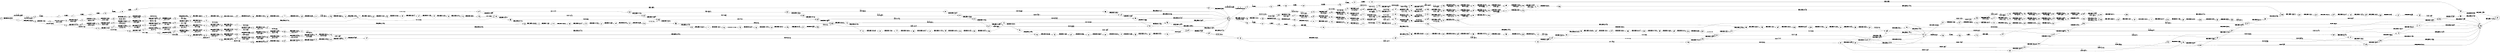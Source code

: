 digraph FST {
rankdir = LR;
size = "22,17";
label = "";
center = 1;
orientation = Portrait;
ranksep = "0.4";
nodesep = "0.25";
0 [label = "0", shape = circle, style = bold, fontsize = 14]
	0 -> 1 [label = "_PHI:_PHI/0.050572", fontsize = 14];
	0 -> 2 [label = "_M:Martian/2.3909", fontsize = 14];
1 [label = "1", shape = circle, style = solid, fontsize = 14]
	1 -> 3 [label = "_EPS:_EPS/0.32615", fontsize = 14];
	1 -> 2 [label = "_M:Martian/2.6541", fontsize = 14];
2 [label = "2", shape = circle, style = solid, fontsize = 14]
	2 -> 4 [label = "_a:_EPS", fontsize = 14];
3 [label = "3", shape = circle, style = solid, fontsize = 14]
	3 -> 5 [label = "_PHI:_PHI/1.1322", fontsize = 14];
	3 -> 6 [label = "_M:_M/0.76003", fontsize = 14];
4 [label = "4", shape = circle, style = solid, fontsize = 14]
	4 -> 7 [label = "_r:_EPS", fontsize = 14];
5 [label = "5", shape = circle, style = solid, fontsize = 14]
	5 -> 8 [label = "_PHI:_PHI/0.20606", fontsize = 14];
	5 -> 6 [label = "_M:_M/1.5984", fontsize = 14];
6 [label = "6", shape = circle, style = solid, fontsize = 14]
	6 -> 9 [label = "_PHI:_PHI/0.72453", fontsize = 14];
	6 -> 10 [label = "_a:_a/0.077061", fontsize = 14];
7 [label = "7", shape = circle, style = solid, fontsize = 14]
	7 -> 11 [label = "_t:_EPS", fontsize = 14];
8 [label = "8", shape = circle, style = solid, fontsize = 14]
	8 -> 12 [label = "_PHI:_PHI/0.26024", fontsize = 14];
	8 -> 9 [label = "_M:_M/1.654", fontsize = 14];
9 [label = "9", shape = circle, style = solid, fontsize = 14]
	9 -> 13 [label = "_PHI:_PHI/0.83252", fontsize = 14];
	9 -> 10 [label = "_a:_a/0.16613", fontsize = 14];
10 [label = "10", shape = circle, style = solid, fontsize = 14]
	10 -> 14 [label = "_PHI:_PHI/1.0069", fontsize = 14];
	10 -> 15 [label = "_r:_r/0.10572", fontsize = 14];
11 [label = "11", shape = circle, style = solid, fontsize = 14]
	11 -> 16 [label = "_i:_EPS", fontsize = 14];
12 [label = "12", shape = circle, style = solid, fontsize = 14]
	12 -> 17 [label = "_PHI:_PHI/0.17575", fontsize = 14];
	12 -> 13 [label = "_M:_M/1.7497", fontsize = 14];
13 [label = "13", shape = circle, style = solid, fontsize = 14]
	13 -> 18 [label = "_PHI:_PHI/0.15809", fontsize = 14];
	13 -> 14 [label = "_a:_a/0.43372", fontsize = 14];
14 [label = "14", shape = circle, style = solid, fontsize = 14]
	14 -> 19 [label = "_PHI:_PHI/0.16995", fontsize = 14];
	14 -> 15 [label = "_r:_r/0.32103", fontsize = 14];
15 [label = "15", shape = circle, style = solid, fontsize = 14]
	15 -> 20 [label = "_PHI:_PHI/1.0069", fontsize = 14];
	15 -> 21 [label = "_t:_t/1.1868", fontsize = 14];
16 [label = "16", shape = circle, style = solid, fontsize = 14]
	16 -> 22 [label = "_a:_EPS", fontsize = 14];
17 [label = "17", shape = circle, style = solid, fontsize = 14]
	17 -> 23 [label = "_PHI:_PHI/0.18031", fontsize = 14];
	17 -> 18 [label = "_M:_M/1.8376", fontsize = 14];
18 [label = "18", shape = circle, style = solid, fontsize = 14]
	18 -> 24 [label = "_PHI:_PHI/0.15863", fontsize = 14];
	18 -> 19 [label = "_a:_a/0.53132", fontsize = 14];
19 [label = "19", shape = circle, style = solid, fontsize = 14]
	19 -> 25 [label = "_PHI:_PHI/0.57519", fontsize = 14];
	19 -> 20 [label = "_r:_r/0.39374", fontsize = 14];
20 [label = "20", shape = circle, style = solid, fontsize = 14]
	20 -> 26 [label = "_PHI:_PHI/0.16995", fontsize = 14];
	20 -> 21 [label = "_t:_t/1.0076", fontsize = 14];
21 [label = "21", shape = circle, style = solid, fontsize = 14]
	21 -> 27 [label = "_PHI:_PHI/0.52945", fontsize = 14];
	21 -> 28 [label = "_i:_i/0.24592", fontsize = 14];
22 [label = "22", shape = circle, style = solid, fontsize = 14]
	22 -> 29 [label = "_n:_EPS", fontsize = 14];
23 [label = "23", shape = circle, style = solid, fontsize = 14]
	23 -> 30 [label = "_PHI:_PHI/0.2048", fontsize = 14];
	23 -> 24 [label = "_M:_M/1.9572", fontsize = 14];
24 [label = "24", shape = circle, style = solid, fontsize = 14]
	24 -> 31 [label = "_PHI:_PHI/0.10756", fontsize = 14];
	24 -> 25 [label = "_a:_a/0.65977", fontsize = 14];
25 [label = "25", shape = circle, style = solid, fontsize = 14]
	25 -> 32 [label = "_PHI:_PHI/0.15863", fontsize = 14];
	25 -> 26 [label = "_r:_r/0.86396", fontsize = 14];
26 [label = "26", shape = circle, style = solid, fontsize = 14]
	26 -> 33 [label = "_PHI:_PHI/0.21407", fontsize = 14];
	26 -> 27 [label = "_t:_t/1.0785", fontsize = 14];
27 [label = "27", shape = circle, style = solid, fontsize = 14]
	27 -> 34 [label = "_PHI:_PHI/0.12588", fontsize = 14];
	27 -> 28 [label = "_i:_i/0.46234", fontsize = 14];
28 [label = "28", shape = circle, style = solid, fontsize = 14]
	28 -> 35 [label = "_PHI:_PHI/0.52945", fontsize = 14];
	28 -> 36 [label = "_a:_a/0.20179", fontsize = 14];
29 [label = "29", shape = circle, style = solid, fontsize = 14]
	29 -> 37 [label = "_EOW:_EPS", fontsize = 14];
30 [label = "30", shape = circle, style = solid, fontsize = 14]
	30 -> 38 [label = "_PHI:_PHI/0.3548", fontsize = 14];
	30 -> 31 [label = "_M:_M/2.1496", fontsize = 14];
31 [label = "31", shape = circle, style = solid, fontsize = 14]
	31 -> 39 [label = "_PHI:_PHI/0.16599", fontsize = 14];
	31 -> 32 [label = "_a:_a/0.77193", fontsize = 14];
32 [label = "32", shape = circle, style = solid, fontsize = 14]
	32 -> 40 [label = "_PHI:_PHI/0.10756", fontsize = 14];
	32 -> 33 [label = "_r:_r/1.1331", fontsize = 14];
33 [label = "33", shape = circle, style = solid, fontsize = 14]
	33 -> 41 [label = "_PHI:_PHI/0.16964", fontsize = 14];
	33 -> 34 [label = "_t:_t/1.1976", fontsize = 14];
34 [label = "34", shape = circle, style = solid, fontsize = 14]
	34 -> 42 [label = "_PHI:_PHI/0.15809", fontsize = 14];
	34 -> 35 [label = "_i:_i/0.54448", fontsize = 14];
35 [label = "35", shape = circle, style = solid, fontsize = 14]
	35 -> 43 [label = "_PHI:_PHI/0.12588", fontsize = 14];
	35 -> 36 [label = "_a:_a/0.37147", fontsize = 14];
36 [label = "36", shape = circle, style = solid, fontsize = 14]
	36 -> 44 [label = "_PHI:_PHI/0.52945", fontsize = 14];
	36 -> 45 [label = "_n:_n/0.17348", fontsize = 14];
37 [label = "37", shape = circle, style = solid, fontsize = 14]
	37 -> 46 [label = "_PHI:_PHI/0.03008", fontsize = 14];
	37 -> 47 [label = "_M:Marsman/2.2659", fontsize = 14];
38 [label = "38", shape = circle, style = solid, fontsize = 14]
	38 -> 39 [label = "_M:_M/2.8186", fontsize = 14];
39 [label = "39", shape = circle, style = solid, fontsize = 14]
	39 -> 48 [label = "_PHI:_PHI/0.21603", fontsize = 14];
	39 -> 40 [label = "_a:_a/1.0079", fontsize = 14];
40 [label = "40", shape = circle, style = solid, fontsize = 14]
	40 -> 49 [label = "_PHI:_PHI/0.16599", fontsize = 14];
	40 -> 41 [label = "_r:_r/1.4063", fontsize = 14];
41 [label = "41", shape = circle, style = solid, fontsize = 14]
	41 -> 50 [label = "_PHI:_PHI/0.14712", fontsize = 14];
	41 -> 42 [label = "_t:_t/1.3268", fontsize = 14];
42 [label = "42", shape = circle, style = solid, fontsize = 14]
	42 -> 51 [label = "_PHI:_PHI/0.15863", fontsize = 14];
	42 -> 43 [label = "_i:_i/0.67681", fontsize = 14];
43 [label = "43", shape = circle, style = solid, fontsize = 14]
	43 -> 52 [label = "_PHI:_PHI/0.15809", fontsize = 14];
	43 -> 44 [label = "_a:_a/0.43372", fontsize = 14];
44 [label = "44", shape = circle, style = solid, fontsize = 14]
	44 -> 53 [label = "_PHI:_PHI/0.12588", fontsize = 14];
	44 -> 45 [label = "_n:_n/0.31531", fontsize = 14];
45 [label = "45", shape = circle, style = solid, fontsize = 14]
	45 -> 54 [label = "_PHI:_PHI/0.52945", fontsize = 14];
46 [label = "46", shape = circle, style = solid, fontsize = 14]
	46 -> 55 [label = "_EPS:_EPS/0.32615", fontsize = 14];
	46 -> 47 [label = "_M:Marsman/2.5722", fontsize = 14];
	46 -> 56 [label = "_M:Mars/2.2763", fontsize = 14];
47 [label = "47", shape = circle, style = solid, fontsize = 14]
	47 -> 57 [label = "_a:_EPS", fontsize = 14];
48 [label = "48", shape = circle, style = solid, fontsize = 14]
	48 -> 58 [label = "_EOC:_EOC/2.0408", fontsize = 14];
	48 -> 49 [label = "_a:_a/1.5518", fontsize = 14];
49 [label = "49", shape = circle, style = solid, fontsize = 14]
	49 -> 59 [label = "_PHI:_PHI/0.56078", fontsize = 14];
	49 -> 50 [label = "_r:_r/2.2188", fontsize = 14];
50 [label = "50", shape = circle, style = solid, fontsize = 14]
	50 -> 60 [label = "_PHI:_PHI/0.18999", fontsize = 14];
	50 -> 51 [label = "_t:_t/1.4779", fontsize = 14];
51 [label = "51", shape = circle, style = solid, fontsize = 14]
	51 -> 61 [label = "_PHI:_PHI/0.10756", fontsize = 14];
	51 -> 52 [label = "_i:_i/0.85873", fontsize = 14];
52 [label = "52", shape = circle, style = solid, fontsize = 14]
	52 -> 62 [label = "_PHI:_PHI/0.15863", fontsize = 14];
	52 -> 53 [label = "_a:_a/0.53132", fontsize = 14];
53 [label = "53", shape = circle, style = solid, fontsize = 14]
	53 -> 63 [label = "_PHI:_PHI/0.15809", fontsize = 14];
	53 -> 54 [label = "_n:_n/0.36631", fontsize = 14];
54 [label = "54", shape = circle, style = solid, fontsize = 14]
	54 -> 64 [label = "_PHI:_PHI/0.12588", fontsize = 14];
55 [label = "55", shape = circle, style = solid, fontsize = 14]
	55 -> 65 [label = "_PHI:_PHI/1.1322", fontsize = 14];
	55 -> 66 [label = "_M:_M/0.76003", fontsize = 14];
56 [label = "56", shape = circle, style = solid, fontsize = 14]
	56 -> 67 [label = "_a:_EPS", fontsize = 14];
57 [label = "57", shape = circle, style = solid, fontsize = 14]
	57 -> 68 [label = "_r:_EPS", fontsize = 14];
58 [label = "58", shape = circle, style = solid, fontsize = 14]
	58 -> 69 [label = "_EPS:_EPS/0.32615", fontsize = 14];
59 [label = "59", shape = circle, style = solid, fontsize = 14]
	59 -> 70 [label = "_EOC:_EOC/2.0408", fontsize = 14];
	59 -> 60 [label = "_r:_r/2.8186", fontsize = 14];
60 [label = "60", shape = circle, style = solid, fontsize = 14]
	60 -> 71 [label = "_PHI:_PHI/0.29211", fontsize = 14];
	60 -> 61 [label = "_t:_t/1.7648", fontsize = 14];
61 [label = "61", shape = circle, style = solid, fontsize = 14]
	61 -> 72 [label = "_PHI:_PHI/0.16599", fontsize = 14];
	61 -> 62 [label = "_i:_i/1.0265", fontsize = 14];
62 [label = "62", shape = circle, style = solid, fontsize = 14]
	62 -> 73 [label = "_PHI:_PHI/0.10756", fontsize = 14];
	62 -> 63 [label = "_a:_a/0.65977", fontsize = 14];
63 [label = "63", shape = circle, style = solid, fontsize = 14]
	63 -> 74 [label = "_PHI:_PHI/0.15863", fontsize = 14];
	63 -> 64 [label = "_n:_n/0.44511", fontsize = 14];
64 [label = "64", shape = circle, style = solid, fontsize = 14]
	64 -> 75 [label = "_PHI:_PHI/0.15809", fontsize = 14];
65 [label = "65", shape = circle, style = solid, fontsize = 14]
	65 -> 76 [label = "_PHI:_PHI/0.20606", fontsize = 14];
	65 -> 66 [label = "_M:_M/1.5984", fontsize = 14];
66 [label = "66", shape = circle, style = solid, fontsize = 14]
	66 -> 77 [label = "_PHI:_PHI/0.72453", fontsize = 14];
	66 -> 78 [label = "_a:_a/0.077061", fontsize = 14];
67 [label = "67", shape = circle, style = solid, fontsize = 14]
	67 -> 79 [label = "_r:_EPS", fontsize = 14];
68 [label = "68", shape = circle, style = solid, fontsize = 14]
	68 -> 80 [label = "_s:_EPS", fontsize = 14];
69 [label = "69", shape = circle, style = solid, fontsize = 14]
	69 -> 81 [label = "_PHI:_PHI/1.1322", fontsize = 14];
70 [label = "70", shape = circle, style = solid, fontsize = 14]
	70 -> 82 [label = "_EPS:_EPS/0.32615", fontsize = 14];
71 [label = "71", shape = circle, style = solid, fontsize = 14]
	71 -> 83 [label = "_EOC:_EOC/2.0408", fontsize = 14];
	71 -> 72 [label = "_t:_t/2.8186", fontsize = 14];
72 [label = "72", shape = circle, style = solid, fontsize = 14]
	72 -> 84 [label = "_PHI:_PHI/0.21603", fontsize = 14];
	72 -> 73 [label = "_i:_i/1.4172", fontsize = 14];
73 [label = "73", shape = circle, style = solid, fontsize = 14]
	73 -> 85 [label = "_PHI:_PHI/0.16599", fontsize = 14];
	73 -> 74 [label = "_a:_a/0.77193", fontsize = 14];
74 [label = "74", shape = circle, style = solid, fontsize = 14]
	74 -> 86 [label = "_PHI:_PHI/0.10756", fontsize = 14];
	74 -> 75 [label = "_n:_n/0.54645", fontsize = 14];
75 [label = "75", shape = circle, style = solid, fontsize = 14]
	75 -> 87 [label = "_PHI:_PHI/0.15863", fontsize = 14];
76 [label = "76", shape = circle, style = solid, fontsize = 14]
	76 -> 88 [label = "_PHI:_PHI/0.26024", fontsize = 14];
	76 -> 77 [label = "_M:_M/1.654", fontsize = 14];
77 [label = "77", shape = circle, style = solid, fontsize = 14]
	77 -> 89 [label = "_PHI:_PHI/0.83252", fontsize = 14];
	77 -> 78 [label = "_a:_a/0.16613", fontsize = 14];
78 [label = "78", shape = circle, style = solid, fontsize = 14]
	78 -> 90 [label = "_PHI:_PHI/1.0069", fontsize = 14];
	78 -> 91 [label = "_r:_r/0.10572", fontsize = 14];
79 [label = "79", shape = circle, style = solid, fontsize = 14]
	79 -> 92 [label = "_s:_EPS", fontsize = 14];
80 [label = "80", shape = circle, style = solid, fontsize = 14]
	80 -> 93 [label = "_m:_EPS", fontsize = 14];
81 [label = "81", shape = circle, style = solid, fontsize = 14]
	81 -> 94 [label = "_PHI:_PHI/0.20606", fontsize = 14];
82 [label = "82", shape = circle, style = solid, fontsize = 14]
	82 -> 95 [label = "_PHI:_PHI/1.1322", fontsize = 14];
83 [label = "83", shape = circle, style = solid, fontsize = 14]
	83 -> 96 [label = "_EPS:_EPS/0.32615", fontsize = 14];
84 [label = "84", shape = circle, style = solid, fontsize = 14]
	84 -> 97 [label = "_EOC:_EOC/2.0408", fontsize = 14];
	84 -> 85 [label = "_i:_i/2.8186", fontsize = 14];
85 [label = "85", shape = circle, style = solid, fontsize = 14]
	85 -> 98 [label = "_PHI:_PHI/0.21603", fontsize = 14];
	85 -> 86 [label = "_a:_a/1.0079", fontsize = 14];
86 [label = "86", shape = circle, style = solid, fontsize = 14]
	86 -> 99 [label = "_PHI:_PHI/0.16599", fontsize = 14];
	86 -> 87 [label = "_n:_n/0.63263", fontsize = 14];
87 [label = "87", shape = circle, style = solid, fontsize = 14]
	87 -> 100 [label = "_PHI:_PHI/0.10756", fontsize = 14];
88 [label = "88", shape = circle, style = solid, fontsize = 14]
	88 -> 101 [label = "_PHI:_PHI/0.17575", fontsize = 14];
	88 -> 89 [label = "_M:_M/1.7497", fontsize = 14];
89 [label = "89", shape = circle, style = solid, fontsize = 14]
	89 -> 102 [label = "_PHI:_PHI/0.15809", fontsize = 14];
	89 -> 90 [label = "_a:_a/0.43372", fontsize = 14];
90 [label = "90", shape = circle, style = solid, fontsize = 14]
	90 -> 103 [label = "_PHI:_PHI/0.16995", fontsize = 14];
	90 -> 91 [label = "_r:_r/0.32103", fontsize = 14];
91 [label = "91", shape = circle, style = solid, fontsize = 14]
	91 -> 104 [label = "_PHI:_PHI/1.0069", fontsize = 14];
	91 -> 105 [label = "_s:_s/0.51715", fontsize = 14];
92 [label = "92", shape = circle, style = solid, fontsize = 14]
	92 -> 106 [label = "_EOW:_EPS", fontsize = 14];
93 [label = "93", shape = circle, style = solid, fontsize = 14]
	93 -> 107 [label = "_a:_EPS", fontsize = 14];
94 [label = "94", shape = circle, style = solid, fontsize = 14]
	94 -> 108 [label = "_PHI:_PHI/0.26024", fontsize = 14];
95 [label = "95", shape = circle, style = solid, fontsize = 14]
	95 -> 109 [label = "_PHI:_PHI/0.20606", fontsize = 14];
96 [label = "96", shape = circle, style = solid, fontsize = 14]
	96 -> 110 [label = "_PHI:_PHI/1.1322", fontsize = 14];
97 [label = "97", shape = circle, style = solid, fontsize = 14]
	97 -> 111 [label = "_EPS:_EPS/0.32615", fontsize = 14];
98 [label = "98", shape = circle, style = solid, fontsize = 14]
	98 -> 112 [label = "_EOC:_EOC/2.0408", fontsize = 14];
	98 -> 99 [label = "_a:_a/1.5518", fontsize = 14];
99 [label = "99", shape = circle, style = solid, fontsize = 14]
	99 -> 113 [label = "_PHI:_PHI/0.56078", fontsize = 14];
	99 -> 100 [label = "_n:_n/0.80622", fontsize = 14];
100 [label = "100", shape = circle, style = solid, fontsize = 14]
	100 -> 114 [label = "_PHI:_PHI/0.18999", fontsize = 14];
101 [label = "101", shape = circle, style = solid, fontsize = 14]
	101 -> 115 [label = "_PHI:_PHI/0.18031", fontsize = 14];
	101 -> 102 [label = "_M:_M/1.8376", fontsize = 14];
102 [label = "102", shape = circle, style = solid, fontsize = 14]
	102 -> 116 [label = "_PHI:_PHI/0.15863", fontsize = 14];
	102 -> 103 [label = "_a:_a/0.53132", fontsize = 14];
103 [label = "103", shape = circle, style = solid, fontsize = 14]
	103 -> 117 [label = "_PHI:_PHI/0.57519", fontsize = 14];
	103 -> 104 [label = "_r:_r/0.39374", fontsize = 14];
104 [label = "104", shape = circle, style = solid, fontsize = 14]
	104 -> 118 [label = "_PHI:_PHI/0.16995", fontsize = 14];
	104 -> 105 [label = "_s:_s/1.0076", fontsize = 14];
105 [label = "105", shape = circle, style = solid, fontsize = 14]
	105 -> 119 [label = "_PHI:_PHI/0.66297", fontsize = 14];
	105 -> 120 [label = "_m:_m/0.83573", fontsize = 14];
106 [label = "106", shape = circle, style = solid, fontsize = 14]
	106 -> 121 [label = "_PHI:_PHI/0.03008", fontsize = 14];
107 [label = "107", shape = circle, style = solid, fontsize = 14]
	107 -> 122 [label = "_n:_EPS", fontsize = 14];
108 [label = "108", shape = circle, style = solid, fontsize = 14]
	108 -> 123 [label = "_PHI:_PHI/0.17575", fontsize = 14];
109 [label = "109", shape = circle, style = solid, fontsize = 14]
	109 -> 124 [label = "_PHI:_PHI/0.26024", fontsize = 14];
110 [label = "110", shape = circle, style = solid, fontsize = 14]
	110 -> 125 [label = "_PHI:_PHI/0.20606", fontsize = 14];
111 [label = "111", shape = circle, style = solid, fontsize = 14]
	111 -> 126 [label = "_PHI:_PHI/1.1322", fontsize = 14];
112 [label = "112", shape = circle, style = solid, fontsize = 14]
	112 -> 127 [label = "_EPS:_EPS/0.32615", fontsize = 14];
113 [label = "113", shape = circle, style = solid, fontsize = 14]
	113 -> 128 [label = "_EOC:_EOC/2.0408", fontsize = 14];
	113 -> 114 [label = "_n:_n/1.8254", fontsize = 14];
114 [label = "114", shape = circle, style = solid, fontsize = 14]
	114 -> 129 [label = "_PHI:_PHI/0.94259", fontsize = 14];
115 [label = "115", shape = circle, style = solid, fontsize = 14]
	115 -> 130 [label = "_PHI:_PHI/0.2048", fontsize = 14];
	115 -> 116 [label = "_M:_M/1.9572", fontsize = 14];
116 [label = "116", shape = circle, style = solid, fontsize = 14]
	116 -> 131 [label = "_PHI:_PHI/0.10756", fontsize = 14];
	116 -> 117 [label = "_a:_a/0.65977", fontsize = 14];
117 [label = "117", shape = circle, style = solid, fontsize = 14]
	117 -> 132 [label = "_PHI:_PHI/0.15863", fontsize = 14];
	117 -> 118 [label = "_r:_r/0.86396", fontsize = 14];
118 [label = "118", shape = circle, style = solid, fontsize = 14]
	118 -> 133 [label = "_PHI:_PHI/0.21407", fontsize = 14];
	118 -> 119 [label = "_s:_s/1.0785", fontsize = 14];
119 [label = "119", shape = circle, style = solid, fontsize = 14]
	119 -> 134 [label = "_PHI:_PHI/0.16995", fontsize = 14];
	119 -> 120 [label = "_m:_m/0.99136", fontsize = 14];
120 [label = "120", shape = circle, style = solid, fontsize = 14]
	120 -> 135 [label = "_PHI:_PHI/0.52945", fontsize = 14];
	120 -> 136 [label = "_a:_a/0.18554", fontsize = 14];
121 [label = "121", shape = circle, style = solid, fontsize = 14]
	121 -> 137 [label = "_EPS:_EPS/0.32615", fontsize = 14];
	121 -> 138 [label = "_m:man/2.2657", fontsize = 14];
122 [label = "122", shape = circle, style = solid, fontsize = 14]
	122 -> 139 [label = "_EOW:_EPS", fontsize = 14];
123 [label = "123", shape = circle, style = solid, fontsize = 14]
	123 -> 140 [label = "_PHI:_PHI/0.18031", fontsize = 14];
124 [label = "124", shape = circle, style = solid, fontsize = 14]
	124 -> 141 [label = "_PHI:_PHI/0.17575", fontsize = 14];
125 [label = "125", shape = circle, style = solid, fontsize = 14]
	125 -> 142 [label = "_PHI:_PHI/0.26024", fontsize = 14];
126 [label = "126", shape = circle, style = solid, fontsize = 14]
	126 -> 143 [label = "_PHI:_PHI/0.20606", fontsize = 14];
127 [label = "127", shape = circle, style = solid, fontsize = 14]
	127 -> 144 [label = "_PHI:_PHI/1.1322", fontsize = 14];
128 [label = "128", shape = circle, style = solid, fontsize = 14]
	128 -> 145 [label = "_EPS:_EPS/0.32615", fontsize = 14];
129 [label = "129", shape = circle, style = solid, fontsize = 14]
	129 -> 146 [label = "_M:_M/2.8186", fontsize = 14];
130 [label = "130", shape = circle, style = solid, fontsize = 14]
	130 -> 147 [label = "_PHI:_PHI/0.3548", fontsize = 14];
	130 -> 131 [label = "_M:_M/2.1496", fontsize = 14];
131 [label = "131", shape = circle, style = solid, fontsize = 14]
	131 -> 148 [label = "_PHI:_PHI/0.16599", fontsize = 14];
	131 -> 132 [label = "_a:_a/0.77193", fontsize = 14];
132 [label = "132", shape = circle, style = solid, fontsize = 14]
	132 -> 149 [label = "_PHI:_PHI/0.10756", fontsize = 14];
	132 -> 133 [label = "_r:_r/1.1331", fontsize = 14];
133 [label = "133", shape = circle, style = solid, fontsize = 14]
	133 -> 150 [label = "_PHI:_PHI/0.16964", fontsize = 14];
	133 -> 134 [label = "_s:_s/1.1976", fontsize = 14];
134 [label = "134", shape = circle, style = solid, fontsize = 14]
	134 -> 151 [label = "_PHI:_PHI/0.21407", fontsize = 14];
	134 -> 135 [label = "_m:_m/1.0579", fontsize = 14];
135 [label = "135", shape = circle, style = solid, fontsize = 14]
	135 -> 152 [label = "_PHI:_PHI/0.12588", fontsize = 14];
	135 -> 136 [label = "_a:_a/0.33904", fontsize = 14];
136 [label = "136", shape = circle, style = solid, fontsize = 14]
	136 -> 153 [label = "_PHI:_PHI/0.52945", fontsize = 14];
137 [label = "137", shape = circle, style = solid, fontsize = 14]
	137 -> 154 [label = "_PHI:_PHI/1.1322", fontsize = 14];
	137 -> 155 [label = "_m:_m/1.8421", fontsize = 14];
138 [label = "138", shape = circle, style = solid, fontsize = 14]
	138 -> 156 [label = "_a:_EPS", fontsize = 14];
139 [label = "139", shape = circle, style = solid, fontsize = 14]
	139 -> 157 [label = "_EPS:_EPS/1.3927", fontsize = 14];
	139 -> 158 [label = "_PHI:_PHI/0.03008", fontsize = 14];
140 [label = "140", shape = circle, style = solid, fontsize = 14]
	140 -> 159 [label = "_PHI:_PHI/0.2048", fontsize = 14];
141 [label = "141", shape = circle, style = solid, fontsize = 14]
	141 -> 160 [label = "_PHI:_PHI/0.18031", fontsize = 14];
142 [label = "142", shape = circle, style = solid, fontsize = 14]
	142 -> 161 [label = "_PHI:_PHI/0.17575", fontsize = 14];
143 [label = "143", shape = circle, style = solid, fontsize = 14]
	143 -> 162 [label = "_PHI:_PHI/0.26024", fontsize = 14];
144 [label = "144", shape = circle, style = solid, fontsize = 14]
	144 -> 163 [label = "_PHI:_PHI/0.20606", fontsize = 14];
145 [label = "145", shape = circle, style = solid, fontsize = 14]
	145 -> 164 [label = "_PHI:_PHI/1.1322", fontsize = 14];
146 [label = "146", shape = circle, style = solid, fontsize = 14]
	146 -> 165 [label = "_PHI:_PHI/0.21603", fontsize = 14];
	146 -> 166 [label = "_a:_a/1.0079", fontsize = 14];
147 [label = "147", shape = circle, style = solid, fontsize = 14]
	147 -> 148 [label = "_M:_M/2.8186", fontsize = 14];
148 [label = "148", shape = circle, style = solid, fontsize = 14]
	148 -> 167 [label = "_PHI:_PHI/0.21603", fontsize = 14];
	148 -> 149 [label = "_a:_a/1.0079", fontsize = 14];
149 [label = "149", shape = circle, style = solid, fontsize = 14]
	149 -> 168 [label = "_PHI:_PHI/0.16599", fontsize = 14];
	149 -> 150 [label = "_r:_r/1.4063", fontsize = 14];
150 [label = "150", shape = circle, style = solid, fontsize = 14]
	150 -> 169 [label = "_PHI:_PHI/0.14712", fontsize = 14];
	150 -> 151 [label = "_s:_s/1.3268", fontsize = 14];
151 [label = "151", shape = circle, style = solid, fontsize = 14]
	151 -> 170 [label = "_PHI:_PHI/0.16964", fontsize = 14];
	151 -> 152 [label = "_m:_m/1.1689", fontsize = 14];
152 [label = "152", shape = circle, style = solid, fontsize = 14]
	152 -> 171 [label = "_PHI:_PHI/0.15809", fontsize = 14];
	152 -> 153 [label = "_a:_a/0.39471", fontsize = 14];
153 [label = "153", shape = circle, style = solid, fontsize = 14]
	153 -> 172 [label = "_PHI:_PHI/0.12588", fontsize = 14];
154 [label = "154", shape = circle, style = solid, fontsize = 14]
	154 -> 173 [label = "_PHI:_PHI/0.20606", fontsize = 14];
	154 -> 155 [label = "_m:_m/1.5745", fontsize = 14];
155 [label = "155", shape = circle, style = solid, fontsize = 14]
	155 -> 174 [label = "_PHI:_PHI/0.52945", fontsize = 14];
	155 -> 175 [label = "_a:_a/0.18554", fontsize = 14];
156 [label = "156", shape = circle, style = solid, fontsize = 14]
	156 -> 176 [label = "_n:_EPS", fontsize = 14];
157 [label = "157", shape = doublecircle, style = solid, fontsize = 14]
158 [label = "158", shape = circle, style = solid, fontsize = 14]
	158 -> 157 [label = "_EPS:_EPS/1.4896", fontsize = 14];
159 [label = "159", shape = circle, style = solid, fontsize = 14]
	159 -> 177 [label = "_PHI:_PHI/0.3548", fontsize = 14];
160 [label = "160", shape = circle, style = solid, fontsize = 14]
	160 -> 178 [label = "_PHI:_PHI/0.2048", fontsize = 14];
161 [label = "161", shape = circle, style = solid, fontsize = 14]
	161 -> 179 [label = "_PHI:_PHI/0.18031", fontsize = 14];
162 [label = "162", shape = circle, style = solid, fontsize = 14]
	162 -> 180 [label = "_PHI:_PHI/0.17575", fontsize = 14];
163 [label = "163", shape = circle, style = solid, fontsize = 14]
	163 -> 181 [label = "_PHI:_PHI/0.26024", fontsize = 14];
164 [label = "164", shape = circle, style = solid, fontsize = 14]
	164 -> 182 [label = "_PHI:_PHI/0.20606", fontsize = 14];
165 [label = "165", shape = circle, style = solid, fontsize = 14]
	165 -> 183 [label = "_EOC:_EOC/2.0408", fontsize = 14];
	165 -> 184 [label = "_a:_a/1.5518", fontsize = 14];
166 [label = "166", shape = circle, style = solid, fontsize = 14]
	166 -> 184 [label = "_PHI:_PHI/0.16599", fontsize = 14];
	166 -> 185 [label = "_r:_r/1.4063", fontsize = 14];
167 [label = "167", shape = circle, style = solid, fontsize = 14]
	167 -> 183 [label = "_EOC:_EOC/2.0408", fontsize = 14];
	167 -> 168 [label = "_a:_a/1.5518", fontsize = 14];
168 [label = "168", shape = circle, style = solid, fontsize = 14]
	168 -> 186 [label = "_PHI:_PHI/0.56078", fontsize = 14];
	168 -> 169 [label = "_r:_r/2.2188", fontsize = 14];
169 [label = "169", shape = circle, style = solid, fontsize = 14]
	169 -> 187 [label = "_PHI:_PHI/0.18999", fontsize = 14];
	169 -> 170 [label = "_s:_s/1.4779", fontsize = 14];
170 [label = "170", shape = circle, style = solid, fontsize = 14]
	170 -> 188 [label = "_PHI:_PHI/0.14712", fontsize = 14];
	170 -> 171 [label = "_m:_m/1.2884", fontsize = 14];
171 [label = "171", shape = circle, style = solid, fontsize = 14]
	171 -> 189 [label = "_PHI:_PHI/0.15863", fontsize = 14];
	171 -> 172 [label = "_a:_a/0.48123", fontsize = 14];
172 [label = "172", shape = circle, style = solid, fontsize = 14]
	172 -> 190 [label = "_PHI:_PHI/0.15809", fontsize = 14];
173 [label = "173", shape = circle, style = solid, fontsize = 14]
	173 -> 191 [label = "_PHI:_PHI/0.26024", fontsize = 14];
	173 -> 174 [label = "_m:_m/1.623", fontsize = 14];
174 [label = "174", shape = circle, style = solid, fontsize = 14]
	174 -> 192 [label = "_PHI:_PHI/0.12588", fontsize = 14];
	174 -> 175 [label = "_a:_a/0.33904", fontsize = 14];
175 [label = "175", shape = circle, style = solid, fontsize = 14]
	175 -> 193 [label = "_PHI:_PHI/0.52945", fontsize = 14];
176 [label = "176", shape = circle, style = solid, fontsize = 14]
	176 -> 194 [label = "_EOW:_EPS", fontsize = 14];
177 [label = "177", shape = circle, style = solid, fontsize = 14]
	177 -> 195 [label = "_a:_a/1.5518", fontsize = 14];
178 [label = "178", shape = circle, style = solid, fontsize = 14]
	178 -> 196 [label = "_PHI:_PHI/0.3548", fontsize = 14];
179 [label = "179", shape = circle, style = solid, fontsize = 14]
	179 -> 197 [label = "_PHI:_PHI/0.2048", fontsize = 14];
180 [label = "180", shape = circle, style = solid, fontsize = 14]
	180 -> 198 [label = "_PHI:_PHI/0.18031", fontsize = 14];
181 [label = "181", shape = circle, style = solid, fontsize = 14]
	181 -> 199 [label = "_PHI:_PHI/0.17575", fontsize = 14];
182 [label = "182", shape = circle, style = solid, fontsize = 14]
	182 -> 200 [label = "_PHI:_PHI/0.26024", fontsize = 14];
183 [label = "183", shape = circle, style = solid, fontsize = 14]
	183 -> 201 [label = "_EPS:_EPS/0.32615", fontsize = 14];
184 [label = "184", shape = circle, style = solid, fontsize = 14]
	184 -> 202 [label = "_PHI:_PHI/0.56078", fontsize = 14];
	184 -> 203 [label = "_r:_r/2.2188", fontsize = 14];
185 [label = "185", shape = circle, style = solid, fontsize = 14]
	185 -> 203 [label = "_PHI:_PHI/0.14712", fontsize = 14];
	185 -> 204 [label = "_s:_s/1.3268", fontsize = 14];
186 [label = "186", shape = circle, style = solid, fontsize = 14]
	186 -> 205 [label = "_EOC:_EOC/2.0408", fontsize = 14];
	186 -> 187 [label = "_r:_r/2.8186", fontsize = 14];
187 [label = "187", shape = circle, style = solid, fontsize = 14]
	187 -> 206 [label = "_PHI:_PHI/0.29211", fontsize = 14];
	187 -> 188 [label = "_s:_s/1.7648", fontsize = 14];
188 [label = "188", shape = circle, style = solid, fontsize = 14]
	188 -> 207 [label = "_PHI:_PHI/0.18999", fontsize = 14];
	188 -> 189 [label = "_m:_m/1.4264", fontsize = 14];
189 [label = "189", shape = circle, style = solid, fontsize = 14]
	189 -> 208 [label = "_PHI:_PHI/0.10756", fontsize = 14];
	189 -> 190 [label = "_a:_a/0.59356", fontsize = 14];
190 [label = "190", shape = circle, style = solid, fontsize = 14]
	190 -> 209 [label = "_PHI:_PHI/0.15863", fontsize = 14];
191 [label = "191", shape = circle, style = solid, fontsize = 14]
	191 -> 210 [label = "_PHI:_PHI/0.17575", fontsize = 14];
	191 -> 192 [label = "_m:_m/1.7057", fontsize = 14];
192 [label = "192", shape = circle, style = solid, fontsize = 14]
	192 -> 211 [label = "_PHI:_PHI/0.15809", fontsize = 14];
	192 -> 193 [label = "_a:_a/0.39471", fontsize = 14];
193 [label = "193", shape = circle, style = solid, fontsize = 14]
	193 -> 212 [label = "_PHI:_PHI/0.12588", fontsize = 14];
194 [label = "194", shape = circle, style = solid, fontsize = 14]
	194 -> 158 [label = "_PHI:_PHI/0.03008", fontsize = 14];
195 [label = "195", shape = circle, style = solid, fontsize = 14]
	195 -> 213 [label = "_PHI:_PHI/0.56078", fontsize = 14];
	195 -> 214 [label = "_r:_r/2.2188", fontsize = 14];
196 [label = "196", shape = circle, style = solid, fontsize = 14]
	196 -> 215 [label = "_r:_r/2.8186", fontsize = 14];
197 [label = "197", shape = circle, style = solid, fontsize = 14]
	197 -> 216 [label = "_PHI:_PHI/0.3548", fontsize = 14];
198 [label = "198", shape = circle, style = solid, fontsize = 14]
	198 -> 217 [label = "_PHI:_PHI/0.2048", fontsize = 14];
199 [label = "199", shape = circle, style = solid, fontsize = 14]
	199 -> 218 [label = "_PHI:_PHI/0.18031", fontsize = 14];
200 [label = "200", shape = circle, style = solid, fontsize = 14]
	200 -> 219 [label = "_PHI:_PHI/0.17575", fontsize = 14];
201 [label = "201", shape = circle, style = solid, fontsize = 14]
	201 -> 220 [label = "_PHI:_PHI/1.1322", fontsize = 14];
202 [label = "202", shape = circle, style = solid, fontsize = 14]
	202 -> 205 [label = "_EOC:_EOC/2.0408", fontsize = 14];
	202 -> 221 [label = "_r:_r/2.8186", fontsize = 14];
203 [label = "203", shape = circle, style = solid, fontsize = 14]
	203 -> 221 [label = "_PHI:_PHI/0.18999", fontsize = 14];
	203 -> 222 [label = "_s:_s/1.4779", fontsize = 14];
204 [label = "204", shape = circle, style = solid, fontsize = 14]
	204 -> 222 [label = "_PHI:_PHI/0.16964", fontsize = 14];
	204 -> 121 [label = "_EOC:_EOC/1.098", fontsize = 14];
	204 -> 223 [label = "_m:_m/1.1689", fontsize = 14];
205 [label = "205", shape = circle, style = solid, fontsize = 14]
	205 -> 224 [label = "_EPS:_EPS/0.32615", fontsize = 14];
206 [label = "206", shape = circle, style = solid, fontsize = 14]
	206 -> 225 [label = "_EOC:_EOC/2.0408", fontsize = 14];
	206 -> 207 [label = "_s:_s/2.8186", fontsize = 14];
207 [label = "207", shape = circle, style = solid, fontsize = 14]
	207 -> 226 [label = "_PHI:_PHI/0.29211", fontsize = 14];
	207 -> 208 [label = "_m:_m/1.6831", fontsize = 14];
208 [label = "208", shape = circle, style = solid, fontsize = 14]
	208 -> 227 [label = "_PHI:_PHI/0.16599", fontsize = 14];
	208 -> 209 [label = "_a:_a/0.6901", fontsize = 14];
209 [label = "209", shape = circle, style = solid, fontsize = 14]
	209 -> 228 [label = "_PHI:_PHI/0.10756", fontsize = 14];
210 [label = "210", shape = circle, style = solid, fontsize = 14]
	210 -> 229 [label = "_PHI:_PHI/0.18031", fontsize = 14];
	210 -> 211 [label = "_m:_m/1.7808", fontsize = 14];
211 [label = "211", shape = circle, style = solid, fontsize = 14]
	211 -> 230 [label = "_PHI:_PHI/0.15863", fontsize = 14];
	211 -> 212 [label = "_a:_a/0.48123", fontsize = 14];
212 [label = "212", shape = circle, style = solid, fontsize = 14]
	212 -> 231 [label = "_PHI:_PHI/0.15809", fontsize = 14];
213 [label = "213", shape = circle, style = solid, fontsize = 14]
	213 -> 70 [label = "_EOC:_EOC/2.0408", fontsize = 14];
	213 -> 215 [label = "_r:_r/2.8186", fontsize = 14];
214 [label = "214", shape = circle, style = solid, fontsize = 14]
	214 -> 215 [label = "_PHI:_PHI/0.18999", fontsize = 14];
	214 -> 232 [label = "_t:_t/1.4779", fontsize = 14];
215 [label = "215", shape = circle, style = solid, fontsize = 14]
	215 -> 233 [label = "_PHI:_PHI/0.29211", fontsize = 14];
	215 -> 234 [label = "_t:_t/1.7648", fontsize = 14];
216 [label = "216", shape = circle, style = solid, fontsize = 14]
	216 -> 235 [label = "_t:_t/2.8186", fontsize = 14];
217 [label = "217", shape = circle, style = solid, fontsize = 14]
	217 -> 236 [label = "_PHI:_PHI/0.3548", fontsize = 14];
218 [label = "218", shape = circle, style = solid, fontsize = 14]
	218 -> 237 [label = "_PHI:_PHI/0.2048", fontsize = 14];
219 [label = "219", shape = circle, style = solid, fontsize = 14]
	219 -> 238 [label = "_PHI:_PHI/0.18031", fontsize = 14];
220 [label = "220", shape = circle, style = solid, fontsize = 14]
	220 -> 239 [label = "_PHI:_PHI/0.20606", fontsize = 14];
221 [label = "221", shape = circle, style = solid, fontsize = 14]
	221 -> 240 [label = "_PHI:_PHI/0.29211", fontsize = 14];
	221 -> 241 [label = "_s:_s/1.7648", fontsize = 14];
222 [label = "222", shape = circle, style = solid, fontsize = 14]
	222 -> 241 [label = "_PHI:_PHI/0.14712", fontsize = 14];
	222 -> 121 [label = "_EOC:_EOC/1.1949", fontsize = 14];
	222 -> 242 [label = "_m:_m/1.2884", fontsize = 14];
223 [label = "223", shape = circle, style = solid, fontsize = 14]
	223 -> 242 [label = "_PHI:_PHI/0.15809", fontsize = 14];
	223 -> 243 [label = "_a:_a/0.39471", fontsize = 14];
224 [label = "224", shape = circle, style = solid, fontsize = 14]
	224 -> 244 [label = "_PHI:_PHI/1.1322", fontsize = 14];
225 [label = "225", shape = circle, style = solid, fontsize = 14]
	225 -> 245 [label = "_EPS:_EPS/0.32615", fontsize = 14];
226 [label = "226", shape = circle, style = solid, fontsize = 14]
	226 -> 227 [label = "_m:_m/2.5358", fontsize = 14];
227 [label = "227", shape = circle, style = solid, fontsize = 14]
	227 -> 246 [label = "_PHI:_PHI/0.29211", fontsize = 14];
	227 -> 228 [label = "_a:_a/0.8879", fontsize = 14];
228 [label = "228", shape = circle, style = solid, fontsize = 14]
	228 -> 247 [label = "_PHI:_PHI/0.18999", fontsize = 14];
229 [label = "229", shape = circle, style = solid, fontsize = 14]
	229 -> 248 [label = "_PHI:_PHI/0.2048", fontsize = 14];
	229 -> 230 [label = "_m:_m/1.8813", fontsize = 14];
230 [label = "230", shape = circle, style = solid, fontsize = 14]
	230 -> 249 [label = "_PHI:_PHI/0.10756", fontsize = 14];
	230 -> 231 [label = "_a:_a/0.59356", fontsize = 14];
231 [label = "231", shape = circle, style = solid, fontsize = 14]
	231 -> 250 [label = "_PHI:_PHI/0.15863", fontsize = 14];
232 [label = "232", shape = circle, style = solid, fontsize = 14]
	232 -> 234 [label = "_PHI:_PHI/0.10756", fontsize = 14];
	232 -> 251 [label = "_i:_i/0.85873", fontsize = 14];
233 [label = "233", shape = circle, style = solid, fontsize = 14]
	233 -> 83 [label = "_EOC:_EOC/2.0408", fontsize = 14];
	233 -> 235 [label = "_t:_t/2.8186", fontsize = 14];
234 [label = "234", shape = circle, style = solid, fontsize = 14]
	234 -> 235 [label = "_PHI:_PHI/0.16599", fontsize = 14];
	234 -> 252 [label = "_i:_i/1.0265", fontsize = 14];
235 [label = "235", shape = circle, style = solid, fontsize = 14]
	235 -> 253 [label = "_PHI:_PHI/0.21603", fontsize = 14];
	235 -> 254 [label = "_i:_i/1.4172", fontsize = 14];
236 [label = "236", shape = circle, style = solid, fontsize = 14]
	236 -> 255 [label = "_i:_i/2.8186", fontsize = 14];
237 [label = "237", shape = circle, style = solid, fontsize = 14]
	237 -> 256 [label = "_PHI:_PHI/0.3548", fontsize = 14];
238 [label = "238", shape = circle, style = solid, fontsize = 14]
	238 -> 257 [label = "_PHI:_PHI/0.2048", fontsize = 14];
239 [label = "239", shape = circle, style = solid, fontsize = 14]
	239 -> 258 [label = "_PHI:_PHI/0.26024", fontsize = 14];
240 [label = "240", shape = circle, style = solid, fontsize = 14]
	240 -> 225 [label = "_EOC:_EOC/2.0408", fontsize = 14];
	240 -> 259 [label = "_s:_s/2.8186", fontsize = 14];
241 [label = "241", shape = circle, style = solid, fontsize = 14]
	241 -> 259 [label = "_PHI:_PHI/0.18999", fontsize = 14];
	241 -> 121 [label = "_EOC:_EOC/1.3038", fontsize = 14];
	241 -> 260 [label = "_m:_m/1.4264", fontsize = 14];
242 [label = "242", shape = circle, style = solid, fontsize = 14]
	242 -> 260 [label = "_PHI:_PHI/0.15863", fontsize = 14];
	242 -> 261 [label = "_a:_a/0.48123", fontsize = 14];
243 [label = "243", shape = circle, style = solid, fontsize = 14]
	243 -> 261 [label = "_PHI:_PHI/0.12588", fontsize = 14];
	243 -> 262 [label = "_n:_n/0.30656", fontsize = 14];
244 [label = "244", shape = circle, style = solid, fontsize = 14]
	244 -> 263 [label = "_PHI:_PHI/0.20606", fontsize = 14];
245 [label = "245", shape = circle, style = solid, fontsize = 14]
	245 -> 264 [label = "_PHI:_PHI/1.1322", fontsize = 14];
246 [label = "246", shape = circle, style = solid, fontsize = 14]
	246 -> 265 [label = "_EOC:_EOC/2.0408", fontsize = 14];
	246 -> 247 [label = "_a:_a/1.5518", fontsize = 14];
247 [label = "247", shape = circle, style = solid, fontsize = 14]
	247 -> 266 [label = "_PHI:_PHI/0.56078", fontsize = 14];
248 [label = "248", shape = circle, style = solid, fontsize = 14]
	248 -> 267 [label = "_PHI:_PHI/0.3548", fontsize = 14];
	248 -> 249 [label = "_m:_m/2.0386", fontsize = 14];
249 [label = "249", shape = circle, style = solid, fontsize = 14]
	249 -> 268 [label = "_PHI:_PHI/0.16599", fontsize = 14];
	249 -> 250 [label = "_a:_a/0.6901", fontsize = 14];
250 [label = "250", shape = circle, style = solid, fontsize = 14]
	250 -> 269 [label = "_PHI:_PHI/0.10756", fontsize = 14];
251 [label = "251", shape = circle, style = solid, fontsize = 14]
	251 -> 252 [label = "_PHI:_PHI/0.15863", fontsize = 14];
	251 -> 270 [label = "_a:_a/0.53132", fontsize = 14];
252 [label = "252", shape = circle, style = solid, fontsize = 14]
	252 -> 254 [label = "_PHI:_PHI/0.10756", fontsize = 14];
	252 -> 271 [label = "_a:_a/0.65977", fontsize = 14];
253 [label = "253", shape = circle, style = solid, fontsize = 14]
	253 -> 97 [label = "_EOC:_EOC/2.0408", fontsize = 14];
	253 -> 255 [label = "_i:_i/2.8186", fontsize = 14];
254 [label = "254", shape = circle, style = solid, fontsize = 14]
	254 -> 255 [label = "_PHI:_PHI/0.16599", fontsize = 14];
	254 -> 272 [label = "_a:_a/0.77193", fontsize = 14];
255 [label = "255", shape = circle, style = solid, fontsize = 14]
	255 -> 273 [label = "_PHI:_PHI/0.21603", fontsize = 14];
	255 -> 274 [label = "_a:_a/1.0079", fontsize = 14];
256 [label = "256", shape = circle, style = solid, fontsize = 14]
	256 -> 275 [label = "_a:_a/1.5518", fontsize = 14];
257 [label = "257", shape = circle, style = solid, fontsize = 14]
	257 -> 276 [label = "_PHI:_PHI/0.3548", fontsize = 14];
258 [label = "258", shape = circle, style = solid, fontsize = 14]
	258 -> 277 [label = "_PHI:_PHI/0.17575", fontsize = 14];
259 [label = "259", shape = circle, style = solid, fontsize = 14]
	259 -> 278 [label = "_PHI:_PHI/0.29211", fontsize = 14];
	259 -> 121 [label = "_EOC:_EOC/1.4976", fontsize = 14];
	259 -> 279 [label = "_m:_m/1.6831", fontsize = 14];
260 [label = "260", shape = circle, style = solid, fontsize = 14]
	260 -> 279 [label = "_PHI:_PHI/0.10756", fontsize = 14];
	260 -> 280 [label = "_a:_a/0.59356", fontsize = 14];
261 [label = "261", shape = circle, style = solid, fontsize = 14]
	261 -> 280 [label = "_PHI:_PHI/0.15809", fontsize = 14];
	261 -> 281 [label = "_n:_n/0.35588", fontsize = 14];
262 [label = "262", shape = circle, style = solid, fontsize = 14]
	262 -> 281 [label = "_PHI:_PHI/0.52945", fontsize = 14];
	262 -> 158 [label = "_EOC:_EOC/0.066017", fontsize = 14];
263 [label = "263", shape = circle, style = solid, fontsize = 14]
	263 -> 282 [label = "_PHI:_PHI/0.26024", fontsize = 14];
264 [label = "264", shape = circle, style = solid, fontsize = 14]
	264 -> 283 [label = "_PHI:_PHI/0.20606", fontsize = 14];
265 [label = "265", shape = circle, style = solid, fontsize = 14]
	265 -> 284 [label = "_EPS:_EPS/0.32615", fontsize = 14];
266 [label = "266", shape = circle, style = solid, fontsize = 14]
	266 -> 285 [label = "_EOC:_EOC/2.0408", fontsize = 14];
267 [label = "267", shape = circle, style = solid, fontsize = 14]
	267 -> 268 [label = "_m:_m/2.5358", fontsize = 14];
268 [label = "268", shape = circle, style = solid, fontsize = 14]
	268 -> 286 [label = "_PHI:_PHI/0.29211", fontsize = 14];
	268 -> 269 [label = "_a:_a/0.8879", fontsize = 14];
269 [label = "269", shape = circle, style = solid, fontsize = 14]
	269 -> 287 [label = "_PHI:_PHI/0.18999", fontsize = 14];
270 [label = "270", shape = circle, style = solid, fontsize = 14]
	270 -> 271 [label = "_PHI:_PHI/0.15809", fontsize = 14];
	270 -> 288 [label = "_n:_n/0.36631", fontsize = 14];
271 [label = "271", shape = circle, style = solid, fontsize = 14]
	271 -> 272 [label = "_PHI:_PHI/0.15863", fontsize = 14];
	271 -> 289 [label = "_n:_n/0.44511", fontsize = 14];
272 [label = "272", shape = circle, style = solid, fontsize = 14]
	272 -> 274 [label = "_PHI:_PHI/0.10756", fontsize = 14];
	272 -> 290 [label = "_n:_n/0.54645", fontsize = 14];
273 [label = "273", shape = circle, style = solid, fontsize = 14]
	273 -> 112 [label = "_EOC:_EOC/2.0408", fontsize = 14];
	273 -> 275 [label = "_a:_a/1.5518", fontsize = 14];
274 [label = "274", shape = circle, style = solid, fontsize = 14]
	274 -> 275 [label = "_PHI:_PHI/0.16599", fontsize = 14];
	274 -> 291 [label = "_n:_n/0.63263", fontsize = 14];
275 [label = "275", shape = circle, style = solid, fontsize = 14]
	275 -> 292 [label = "_PHI:_PHI/0.56078", fontsize = 14];
	275 -> 293 [label = "_n:_n/0.80622", fontsize = 14];
276 [label = "276", shape = circle, style = solid, fontsize = 14]
	276 -> 294 [label = "_n:_n/1.8254", fontsize = 14];
277 [label = "277", shape = circle, style = solid, fontsize = 14]
	277 -> 295 [label = "_PHI:_PHI/0.18031", fontsize = 14];
278 [label = "278", shape = circle, style = solid, fontsize = 14]
	278 -> 121 [label = "_EOC:_EOC/2.0408", fontsize = 14];
	278 -> 296 [label = "_m:_m/2.5358", fontsize = 14];
279 [label = "279", shape = circle, style = solid, fontsize = 14]
	279 -> 296 [label = "_PHI:_PHI/0.16599", fontsize = 14];
	279 -> 297 [label = "_a:_a/0.6901", fontsize = 14];
280 [label = "280", shape = circle, style = solid, fontsize = 14]
	280 -> 297 [label = "_PHI:_PHI/0.15863", fontsize = 14];
	280 -> 298 [label = "_n:_n/0.4319", fontsize = 14];
281 [label = "281", shape = circle, style = solid, fontsize = 14]
	281 -> 298 [label = "_PHI:_PHI/0.12588", fontsize = 14];
	281 -> 158 [label = "_EOC:_EOC/0.11482", fontsize = 14];
282 [label = "282", shape = circle, style = solid, fontsize = 14]
	282 -> 299 [label = "_PHI:_PHI/0.17575", fontsize = 14];
283 [label = "283", shape = circle, style = solid, fontsize = 14]
	283 -> 300 [label = "_PHI:_PHI/0.26024", fontsize = 14];
284 [label = "284", shape = circle, style = solid, fontsize = 14]
	284 -> 301 [label = "_PHI:_PHI/1.1322", fontsize = 14];
285 [label = "285", shape = circle, style = solid, fontsize = 14]
	285 -> 302 [label = "_EPS:_EPS/0.32615", fontsize = 14];
286 [label = "286", shape = circle, style = solid, fontsize = 14]
	286 -> 265 [label = "_EOC:_EOC/2.0408", fontsize = 14];
	286 -> 287 [label = "_a:_a/1.5518", fontsize = 14];
287 [label = "287", shape = circle, style = solid, fontsize = 14]
	287 -> 303 [label = "_PHI:_PHI/0.56078", fontsize = 14];
288 [label = "288", shape = circle, style = solid, fontsize = 14]
	288 -> 289 [label = "_PHI:_PHI/0.12588", fontsize = 14];
	288 -> 46 [label = "_EOC:_EOC/0.1764", fontsize = 14];
289 [label = "289", shape = circle, style = solid, fontsize = 14]
	289 -> 290 [label = "_PHI:_PHI/0.15809", fontsize = 14];
	289 -> 46 [label = "_EOC:_EOC/0.20262", fontsize = 14];
290 [label = "290", shape = circle, style = solid, fontsize = 14]
	290 -> 291 [label = "_PHI:_PHI/0.15863", fontsize = 14];
	290 -> 46 [label = "_EOC:_EOC/0.24184", fontsize = 14];
291 [label = "291", shape = circle, style = solid, fontsize = 14]
	291 -> 293 [label = "_PHI:_PHI/0.10756", fontsize = 14];
	291 -> 46 [label = "_EOC:_EOC/0.29002", fontsize = 14];
292 [label = "292", shape = circle, style = solid, fontsize = 14]
	292 -> 128 [label = "_EOC:_EOC/2.0408", fontsize = 14];
	292 -> 294 [label = "_n:_n/1.8254", fontsize = 14];
293 [label = "293", shape = circle, style = solid, fontsize = 14]
	293 -> 294 [label = "_PHI:_PHI/0.18999", fontsize = 14];
	293 -> 46 [label = "_EOC:_EOC/0.32897", fontsize = 14];
294 [label = "294", shape = circle, style = solid, fontsize = 14]
	294 -> 304 [label = "_PHI:_PHI/0.94259", fontsize = 14];
	294 -> 46 [label = "_EOC:_EOC/0.41399", fontsize = 14];
295 [label = "295", shape = circle, style = solid, fontsize = 14]
	295 -> 305 [label = "_PHI:_PHI/0.2048", fontsize = 14];
296 [label = "296", shape = circle, style = solid, fontsize = 14]
	296 -> 306 [label = "_PHI:_PHI/0.29211", fontsize = 14];
	296 -> 307 [label = "_a:_a/0.8879", fontsize = 14];
297 [label = "297", shape = circle, style = solid, fontsize = 14]
	297 -> 307 [label = "_PHI:_PHI/0.10756", fontsize = 14];
	297 -> 308 [label = "_n:_n/0.52936", fontsize = 14];
298 [label = "298", shape = circle, style = solid, fontsize = 14]
	298 -> 308 [label = "_PHI:_PHI/0.15809", fontsize = 14];
	298 -> 158 [label = "_EOC:_EOC/0.13128", fontsize = 14];
299 [label = "299", shape = circle, style = solid, fontsize = 14]
	299 -> 309 [label = "_PHI:_PHI/0.18031", fontsize = 14];
300 [label = "300", shape = circle, style = solid, fontsize = 14]
	300 -> 310 [label = "_PHI:_PHI/0.17575", fontsize = 14];
301 [label = "301", shape = circle, style = solid, fontsize = 14]
	301 -> 311 [label = "_PHI:_PHI/0.20606", fontsize = 14];
302 [label = "302", shape = circle, style = solid, fontsize = 14]
	302 -> 312 [label = "_PHI:_PHI/1.1322", fontsize = 14];
303 [label = "303", shape = circle, style = solid, fontsize = 14]
	303 -> 285 [label = "_EOC:_EOC/2.0408", fontsize = 14];
304 [label = "304", shape = circle, style = solid, fontsize = 14]
	304 -> 46 [label = "_EOC:_EOC/2.0408", fontsize = 14];
	304 -> 146 [label = "_M:_M/2.8186", fontsize = 14];
305 [label = "305", shape = circle, style = solid, fontsize = 14]
	305 -> 313 [label = "_PHI:_PHI/0.3548", fontsize = 14];
306 [label = "306", shape = circle, style = solid, fontsize = 14]
	306 -> 265 [label = "_EOC:_EOC/2.0408", fontsize = 14];
	306 -> 314 [label = "_a:_a/1.5518", fontsize = 14];
307 [label = "307", shape = circle, style = solid, fontsize = 14]
	307 -> 314 [label = "_PHI:_PHI/0.18999", fontsize = 14];
	307 -> 315 [label = "_n:_n/0.61192", fontsize = 14];
308 [label = "308", shape = circle, style = solid, fontsize = 14]
	308 -> 315 [label = "_PHI:_PHI/0.15863", fontsize = 14];
	308 -> 158 [label = "_EOC:_EOC/0.1556", fontsize = 14];
309 [label = "309", shape = circle, style = solid, fontsize = 14]
	309 -> 316 [label = "_PHI:_PHI/0.2048", fontsize = 14];
310 [label = "310", shape = circle, style = solid, fontsize = 14]
	310 -> 317 [label = "_PHI:_PHI/0.18031", fontsize = 14];
311 [label = "311", shape = circle, style = solid, fontsize = 14]
	311 -> 318 [label = "_PHI:_PHI/0.26024", fontsize = 14];
312 [label = "312", shape = circle, style = solid, fontsize = 14]
	312 -> 319 [label = "_PHI:_PHI/0.20606", fontsize = 14];
313 [label = "313", shape = circle, style = solid, fontsize = 14]
	313 -> 184 [label = "_a:_a/1.5518", fontsize = 14];
314 [label = "314", shape = circle, style = solid, fontsize = 14]
	314 -> 320 [label = "_PHI:_PHI/0.56078", fontsize = 14];
	314 -> 321 [label = "_n:_n/0.80622", fontsize = 14];
315 [label = "315", shape = circle, style = solid, fontsize = 14]
	315 -> 321 [label = "_PHI:_PHI/0.50685", fontsize = 14];
	315 -> 158 [label = "_EOC:_EOC/0.18497", fontsize = 14];
316 [label = "316", shape = circle, style = solid, fontsize = 14]
	316 -> 322 [label = "_PHI:_PHI/0.3548", fontsize = 14];
317 [label = "317", shape = circle, style = solid, fontsize = 14]
	317 -> 323 [label = "_PHI:_PHI/0.2048", fontsize = 14];
318 [label = "318", shape = circle, style = solid, fontsize = 14]
	318 -> 324 [label = "_PHI:_PHI/0.17575", fontsize = 14];
319 [label = "319", shape = circle, style = solid, fontsize = 14]
	319 -> 325 [label = "_PHI:_PHI/0.26024", fontsize = 14];
320 [label = "320", shape = circle, style = solid, fontsize = 14]
	320 -> 285 [label = "_EOC:_EOC/2.0408", fontsize = 14];
	320 -> 326 [label = "_n:_n/1.8254", fontsize = 14];
321 [label = "321", shape = circle, style = solid, fontsize = 14]
	321 -> 326 [label = "_PHI:_PHI/0.18999", fontsize = 14];
	321 -> 158 [label = "_EOC:_EOC/0.32897", fontsize = 14];
322 [label = "322", shape = circle, style = solid, fontsize = 14]
	322 -> 221 [label = "_r:_r/2.8186", fontsize = 14];
323 [label = "323", shape = circle, style = solid, fontsize = 14]
	323 -> 327 [label = "_PHI:_PHI/0.3548", fontsize = 14];
324 [label = "324", shape = circle, style = solid, fontsize = 14]
	324 -> 328 [label = "_PHI:_PHI/0.18031", fontsize = 14];
325 [label = "325", shape = circle, style = solid, fontsize = 14]
	325 -> 329 [label = "_PHI:_PHI/0.17575", fontsize = 14];
326 [label = "326", shape = circle, style = solid, fontsize = 14]
	326 -> 330 [label = "_PHI:_PHI/0.94259", fontsize = 14];
	326 -> 158 [label = "_EOC:_EOC/0.41399", fontsize = 14];
327 [label = "327", shape = circle, style = solid, fontsize = 14]
	327 -> 259 [label = "_s:_s/2.8186", fontsize = 14];
328 [label = "328", shape = circle, style = solid, fontsize = 14]
	328 -> 331 [label = "_PHI:_PHI/0.2048", fontsize = 14];
329 [label = "329", shape = circle, style = solid, fontsize = 14]
	329 -> 332 [label = "_PHI:_PHI/0.18031", fontsize = 14];
330 [label = "330", shape = circle, style = solid, fontsize = 14]
	330 -> 158 [label = "_EOC:_EOC/2.0408", fontsize = 14];
331 [label = "331", shape = circle, style = solid, fontsize = 14]
	331 -> 333 [label = "_PHI:_PHI/0.3548", fontsize = 14];
332 [label = "332", shape = circle, style = solid, fontsize = 14]
	332 -> 334 [label = "_PHI:_PHI/0.2048", fontsize = 14];
333 [label = "333", shape = circle, style = solid, fontsize = 14]
	333 -> 314 [label = "_a:_a/1.5518", fontsize = 14];
334 [label = "334", shape = circle, style = solid, fontsize = 14]
	334 -> 335 [label = "_PHI:_PHI/0.3548", fontsize = 14];
335 [label = "335", shape = circle, style = solid, fontsize = 14]
	335 -> 326 [label = "_n:_n/1.8254", fontsize = 14];
}
